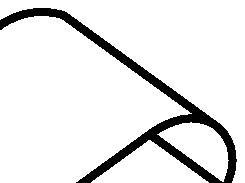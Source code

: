 % nosimples.mp
% L. Nobre G.
% 2012

prologues := 1;

beginfig(1);
  numeric u, ray, side, i, pensize, ang, fac, mar;
  u = 2mm;
  ray = 2.9u;
  size = 10u;
  pensize = 0.45u;
  fac = 2.5;
  mar = 1.0;
  pickup pencircle scaled pensize;
  for i=1 upto 5:
    ang := i*72+18;
    z[i] = size*dir(ang);
  endfor;
  z6  = z1+ray*(dir(-36)+dir(54));
  z61 = z1+ray*(dir(-36)+dir(-18));
  z11 = z1+ray*(dir(216)+dir(126));
  z7  = z2+ray*(dir(216)+dir(126));
  z8  = z3+ray*(dir(216)+dir(198));
  z12 = z2+ray*(dir(216)+dir(198));
  z21 = z1+ray*(dir(216)+dir(198));
  z24 = z4+ray*(dir(216)+dir(198));
  z13 = z3+2*ray*down;
  z9  = z4+2*ray*down;
  z15 = z5+ray*(dir(-36)+dir(54));
  z10 = z5+ray*(dir(-36)+dir(-18));
  z14 = z4+ray*(dir(-36)+dir(-18));
  z63 = z3+ray*(dir(-36)+dir(-18));
  z16 = fac[z1,z2];
  z17 = (fac-mar)[z5,z3];
  z18 = (fac-mar)[z2,z4];
  z19 = fac[z1,z5];
  z35 = (z10--z14) intersectionpoint (z5--z19);
  z34 = (z13---z9..z14---z10) intersectionpoint (z4--z18);
  z33 = (z9---z13..z8---z12) intersectionpoint (z3--z17);
  z32 = (z2--z16) intersectionpoint (z8--z12);
  z31 = (z1--z2) intersectionpoint (z21--z24);
  z50 = (z21--z24) intersectionpoint (z3--z5);
  z55 = (z3--z5) intersectionpoint (z2--z4);
  z70 = (z61--z63) intersectionpoint (z2--z4);
  z75 = (z61--z63) intersectionpoint (z21--z24);
  draw z9---z13..z8---z12..z7;
  draw z55--z18--z19--z5;
  draw (z1{dir(144)}..z11..z21---z24..z9..{dir(54)}z14) cutafter (z2--z18);
  draw z35---z10..z15..z5---z50;
  draw z33..z17--z16--z32;
  draw z31---z1..z6--z15;
  draw z7--z11;
%  draw z1..z6..z61---z63..z13..z8;
  draw z70--z75;
%  dotlabels.top(1,2,3,4,5,6,7,8,9,10,11,12,13,14,15,16,17,18,19,55);
%  dotlabels.lft(21,24,31,32,33,34,35,50);
%  dotlabels.bot(61,63,70,75);
endfig;

end.